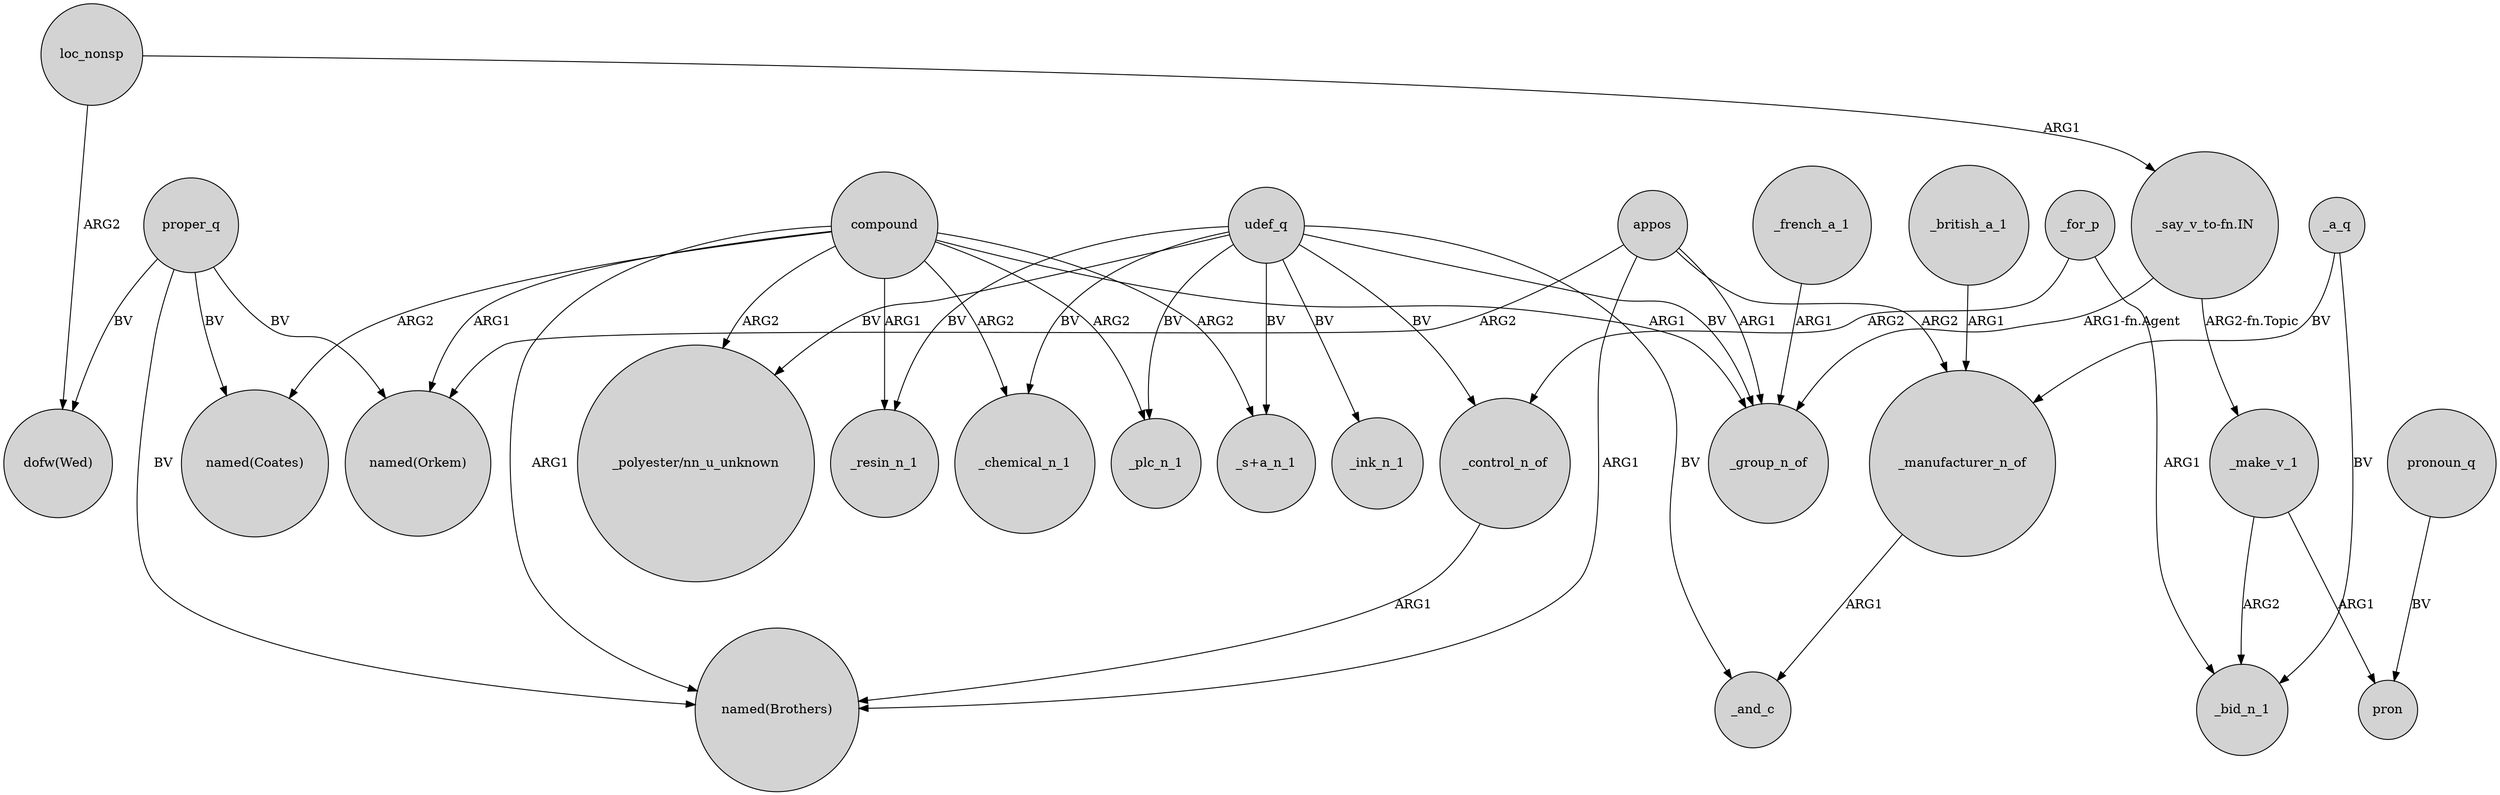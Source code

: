 digraph {
	node [shape=circle style=filled]
	appos -> "named(Orkem)" [label=ARG2]
	"_say_v_to-fn.IN" -> _group_n_of [label="ARG1-fn.Agent"]
	appos -> _group_n_of [label=ARG1]
	_make_v_1 -> _bid_n_1 [label=ARG2]
	compound -> _resin_n_1 [label=ARG1]
	_british_a_1 -> _manufacturer_n_of [label=ARG1]
	udef_q -> "_polyester/nn_u_unknown" [label=BV]
	_control_n_of -> "named(Brothers)" [label=ARG1]
	_french_a_1 -> _group_n_of [label=ARG1]
	proper_q -> "named(Brothers)" [label=BV]
	compound -> "named(Orkem)" [label=ARG1]
	udef_q -> _control_n_of [label=BV]
	appos -> _manufacturer_n_of [label=ARG2]
	compound -> "_polyester/nn_u_unknown" [label=ARG2]
	compound -> "named(Coates)" [label=ARG2]
	udef_q -> _ink_n_1 [label=BV]
	appos -> "named(Brothers)" [label=ARG1]
	compound -> "named(Brothers)" [label=ARG1]
	compound -> _chemical_n_1 [label=ARG2]
	pronoun_q -> pron [label=BV]
	_manufacturer_n_of -> _and_c [label=ARG1]
	proper_q -> "dofw(Wed)" [label=BV]
	udef_q -> "_s+a_n_1" [label=BV]
	"_say_v_to-fn.IN" -> _make_v_1 [label="ARG2-fn.Topic"]
	_make_v_1 -> pron [label=ARG1]
	udef_q -> _resin_n_1 [label=BV]
	loc_nonsp -> "_say_v_to-fn.IN" [label=ARG1]
	udef_q -> _chemical_n_1 [label=BV]
	compound -> "_s+a_n_1" [label=ARG2]
	_for_p -> _bid_n_1 [label=ARG1]
	proper_q -> "named(Orkem)" [label=BV]
	udef_q -> _plc_n_1 [label=BV]
	_for_p -> _control_n_of [label=ARG2]
	proper_q -> "named(Coates)" [label=BV]
	loc_nonsp -> "dofw(Wed)" [label=ARG2]
	udef_q -> _and_c [label=BV]
	_a_q -> _manufacturer_n_of [label=BV]
	compound -> _plc_n_1 [label=ARG2]
	udef_q -> _group_n_of [label=BV]
	compound -> _group_n_of [label=ARG1]
	_a_q -> _bid_n_1 [label=BV]
}
